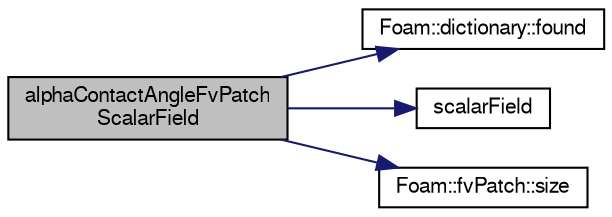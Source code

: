 digraph "alphaContactAngleFvPatchScalarField"
{
  bgcolor="transparent";
  edge [fontname="FreeSans",fontsize="10",labelfontname="FreeSans",labelfontsize="10"];
  node [fontname="FreeSans",fontsize="10",shape=record];
  rankdir="LR";
  Node1 [label="alphaContactAngleFvPatch\lScalarField",height=0.2,width=0.4,color="black", fillcolor="grey75", style="filled" fontcolor="black"];
  Node1 -> Node2 [color="midnightblue",fontsize="10",style="solid",fontname="FreeSans"];
  Node2 [label="Foam::dictionary::found",height=0.2,width=0.4,color="black",URL="$a00502.html#ae9d6521e0e8d3956f9b49ddeb44877b8",tooltip="Search dictionary for given keyword. "];
  Node1 -> Node3 [color="midnightblue",fontsize="10",style="solid",fontname="FreeSans"];
  Node3 [label="scalarField",height=0.2,width=0.4,color="black",URL="$a03917.html#afcd8855c276a98ae9604b35c8fb5b81e"];
  Node1 -> Node4 [color="midnightblue",fontsize="10",style="solid",fontname="FreeSans"];
  Node4 [label="Foam::fvPatch::size",height=0.2,width=0.4,color="black",URL="$a00860.html#aefe0792b5b0175e6022a92a906fdf053",tooltip="Return size. "];
}
